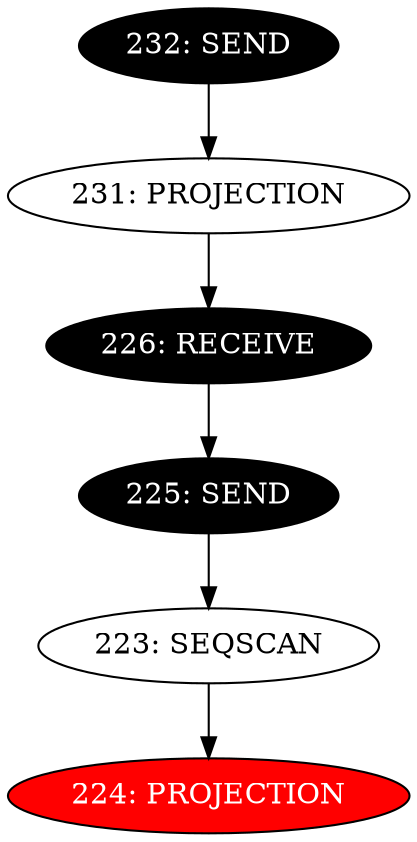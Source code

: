digraph name {
223 [label="223: SEQSCAN" ];
223 -> 224;
224 [label="224: PROJECTION" fontcolor="white" style="filled" fillcolor="red"];
225 [label="225: SEND" fontcolor="white" style="filled" fillcolor="black"];
225 -> 223;
226 [label="226: RECEIVE" fontcolor="white" style="filled" fillcolor="black"];
226 -> 225;
231 [label="231: PROJECTION" ];
231 -> 226;
232 [label="232: SEND" fontcolor="white" style="filled" fillcolor="black"];
232 -> 231;

}

